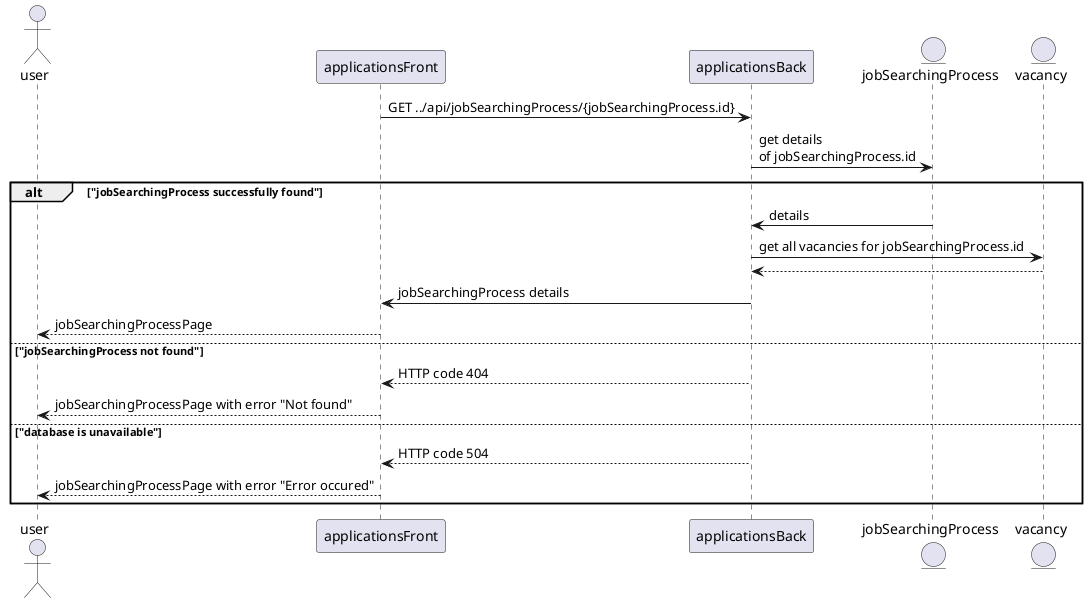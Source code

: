 @startuml "Open the existing jobSearchingProcess sequence diagram"
skinparam topurl https://github.com/dimonar2186/jobHunter/tree/master/srs/algorithms/
skinparam sequenceReferenceBackgroundColor yellow

    actor "user" as user
    participant "applicationsFront" as front
    participant "applicationsBack" as back
    entity "jobSearchingProcess" as jobSearchingProcess
    entity "vacancy" as vacancy

    front -> back : GET ../api/jobSearchingProcess/{jobSearchingProcess.id}
    back -> jobSearchingProcess : get details \nof jobSearchingProcess.id
    alt "jobSearchingProcess successfully found"
        jobSearchingProcess -> back : details
        back -> vacancy : get all vacancies for jobSearchingProcess.id
        return
        back -> front : jobSearchingProcess details
        front --> user : jobSearchingProcessPage       
    else "jobSearchingProcess not found"
        back --> front : HTTP code 404
        front --> user : jobSearchingProcessPage with error "Not found"
    else "database is unavailable"
        back --> front : HTTP code 504
        front --> user : jobSearchingProcessPage with error "Error occured"       
    end
@enduml